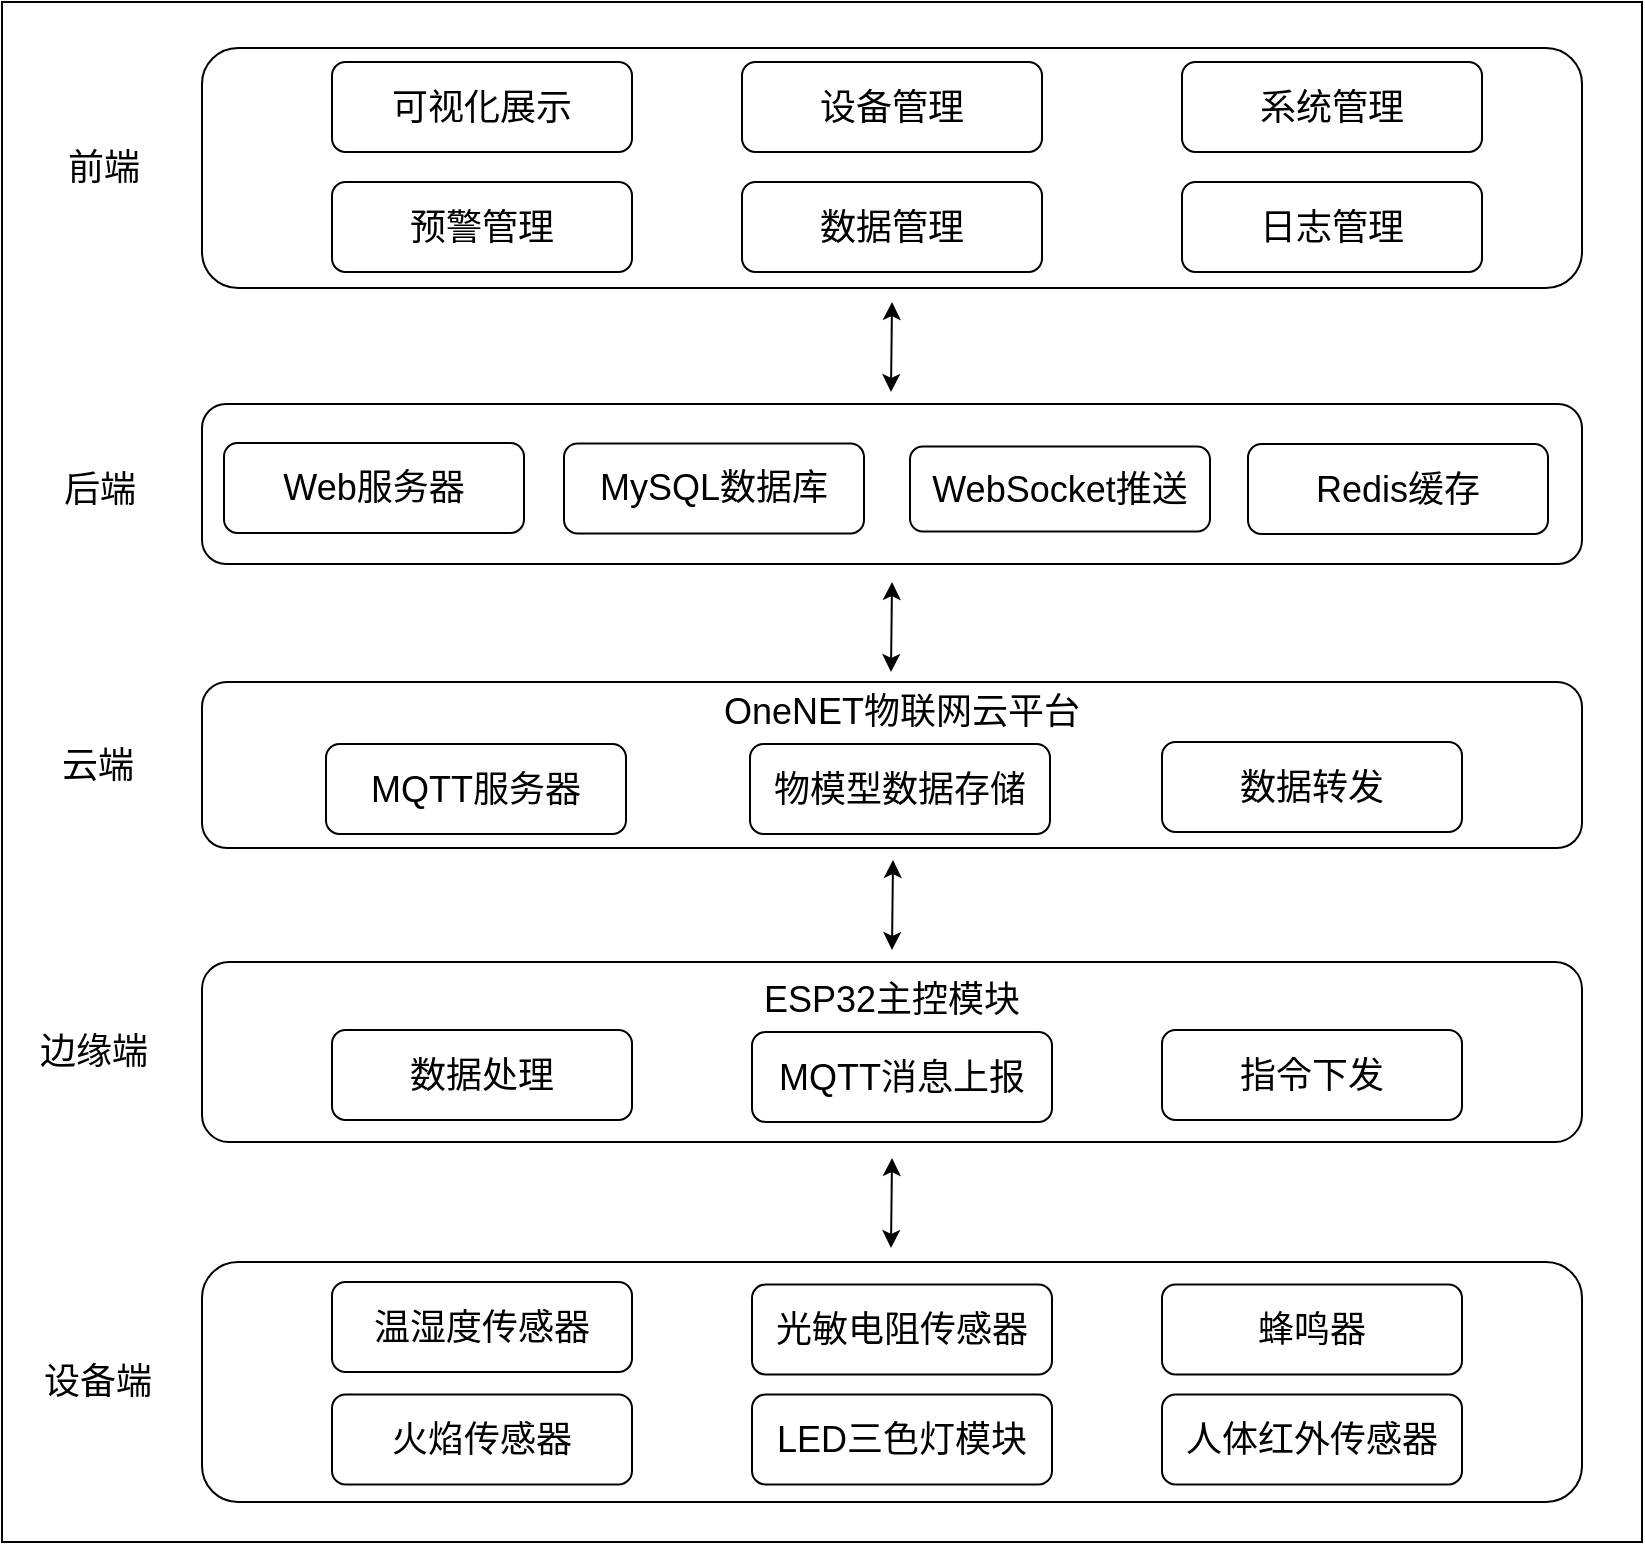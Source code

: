 <mxfile version="27.0.3">
  <diagram name="第 1 页" id="ZbcOY65-sDuQXQ3uLkRv">
    <mxGraphModel dx="2327" dy="1995" grid="1" gridSize="10" guides="1" tooltips="1" connect="1" arrows="1" fold="1" page="1" pageScale="1" pageWidth="827" pageHeight="1169" math="0" shadow="0">
      <root>
        <mxCell id="0" />
        <mxCell id="1" parent="0" />
        <mxCell id="wmgBXDKQRaq-loNeCHvl-1" value="" style="rounded=0;whiteSpace=wrap;html=1;" parent="1" vertex="1">
          <mxGeometry x="-230" y="-30" width="820" height="770" as="geometry" />
        </mxCell>
        <mxCell id="wmgBXDKQRaq-loNeCHvl-4" value="" style="rounded=1;whiteSpace=wrap;html=1;" parent="1" vertex="1">
          <mxGeometry x="-130" y="600" width="690" height="120" as="geometry" />
        </mxCell>
        <mxCell id="wmgBXDKQRaq-loNeCHvl-5" value="" style="rounded=1;whiteSpace=wrap;html=1;" parent="1" vertex="1">
          <mxGeometry x="-130" y="450" width="690" height="90" as="geometry" />
        </mxCell>
        <mxCell id="wmgBXDKQRaq-loNeCHvl-6" value="" style="rounded=1;whiteSpace=wrap;html=1;" parent="1" vertex="1">
          <mxGeometry x="-130" y="310" width="690" height="83" as="geometry" />
        </mxCell>
        <mxCell id="wmgBXDKQRaq-loNeCHvl-7" value="" style="rounded=1;whiteSpace=wrap;html=1;" parent="1" vertex="1">
          <mxGeometry x="-130" y="171" width="690" height="80" as="geometry" />
        </mxCell>
        <mxCell id="wmgBXDKQRaq-loNeCHvl-8" value="" style="rounded=1;whiteSpace=wrap;html=1;" parent="1" vertex="1">
          <mxGeometry x="-130" y="-7" width="690" height="120" as="geometry" />
        </mxCell>
        <mxCell id="wmgBXDKQRaq-loNeCHvl-9" value="&lt;font style=&quot;font-size: 18px;&quot;&gt;设备端&lt;/font&gt;" style="text;html=1;align=center;verticalAlign=middle;whiteSpace=wrap;rounded=0;" parent="1" vertex="1">
          <mxGeometry x="-212" y="645" width="60" height="30" as="geometry" />
        </mxCell>
        <mxCell id="wmgBXDKQRaq-loNeCHvl-10" value="&lt;font style=&quot;font-size: 18px;&quot;&gt;边缘端&lt;/font&gt;" style="text;html=1;align=center;verticalAlign=middle;whiteSpace=wrap;rounded=0;" parent="1" vertex="1">
          <mxGeometry x="-214" y="480" width="60" height="30" as="geometry" />
        </mxCell>
        <mxCell id="wmgBXDKQRaq-loNeCHvl-11" value="&lt;font style=&quot;font-size: 18px;&quot;&gt;云端&lt;/font&gt;" style="text;html=1;align=center;verticalAlign=middle;whiteSpace=wrap;rounded=0;" parent="1" vertex="1">
          <mxGeometry x="-212" y="336.5" width="60" height="30" as="geometry" />
        </mxCell>
        <mxCell id="wmgBXDKQRaq-loNeCHvl-12" value="&lt;font style=&quot;font-size: 18px;&quot;&gt;后端&lt;/font&gt;" style="text;html=1;align=center;verticalAlign=middle;whiteSpace=wrap;rounded=0;" parent="1" vertex="1">
          <mxGeometry x="-211" y="198.5" width="60" height="30" as="geometry" />
        </mxCell>
        <mxCell id="wmgBXDKQRaq-loNeCHvl-13" value="&lt;font style=&quot;font-size: 18px;&quot;&gt;前端&lt;/font&gt;" style="text;html=1;align=center;verticalAlign=middle;whiteSpace=wrap;rounded=0;" parent="1" vertex="1">
          <mxGeometry x="-209" y="38" width="60" height="30" as="geometry" />
        </mxCell>
        <mxCell id="wmgBXDKQRaq-loNeCHvl-17" value="&lt;font style=&quot;font-size: 18px;&quot; face=&quot;Helvetica&quot;&gt;火焰传感器&lt;/font&gt;" style="rounded=1;whiteSpace=wrap;html=1;" parent="1" vertex="1">
          <mxGeometry x="-65" y="666.25" width="150" height="45" as="geometry" />
        </mxCell>
        <mxCell id="wmgBXDKQRaq-loNeCHvl-18" value="&lt;font style=&quot;&quot;&gt;&lt;font style=&quot;font-size: 18px;&quot;&gt;温湿度传感器&lt;/font&gt;&lt;/font&gt;" style="rounded=1;whiteSpace=wrap;html=1;" parent="1" vertex="1">
          <mxGeometry x="-65" y="610" width="150" height="45" as="geometry" />
        </mxCell>
        <mxCell id="wmgBXDKQRaq-loNeCHvl-20" value="&lt;font style=&quot;font-size: 18px;&quot; face=&quot;Helvetica&quot;&gt;光敏电阻传感器&lt;/font&gt;" style="rounded=1;whiteSpace=wrap;html=1;" parent="1" vertex="1">
          <mxGeometry x="145" y="611.25" width="150" height="45" as="geometry" />
        </mxCell>
        <mxCell id="wmgBXDKQRaq-loNeCHvl-21" value="&lt;font style=&quot;font-size: 18px;&quot; face=&quot;Helvetica&quot;&gt;蜂鸣器&lt;/font&gt;" style="rounded=1;whiteSpace=wrap;html=1;" parent="1" vertex="1">
          <mxGeometry x="350" y="611.25" width="150" height="45" as="geometry" />
        </mxCell>
        <mxCell id="wmgBXDKQRaq-loNeCHvl-22" value="&lt;font style=&quot;font-size: 18px;&quot; face=&quot;Helvetica&quot;&gt;人体红外传感器&lt;/font&gt;" style="rounded=1;whiteSpace=wrap;html=1;" parent="1" vertex="1">
          <mxGeometry x="350" y="666.25" width="150" height="45" as="geometry" />
        </mxCell>
        <mxCell id="wmgBXDKQRaq-loNeCHvl-23" value="&lt;font style=&quot;font-size: 18px;&quot; face=&quot;Helvetica&quot;&gt;LED三色灯模块&lt;/font&gt;" style="rounded=1;whiteSpace=wrap;html=1;" parent="1" vertex="1">
          <mxGeometry x="145" y="666.25" width="150" height="45" as="geometry" />
        </mxCell>
        <mxCell id="wmgBXDKQRaq-loNeCHvl-26" value="" style="endArrow=classic;startArrow=classic;html=1;rounded=0;" parent="1" edge="1">
          <mxGeometry width="50" height="50" relative="1" as="geometry">
            <mxPoint x="214.5" y="593" as="sourcePoint" />
            <mxPoint x="215" y="548" as="targetPoint" />
          </mxGeometry>
        </mxCell>
        <mxCell id="wmgBXDKQRaq-loNeCHvl-27" value="&lt;font style=&quot;font-size: 18px;&quot;&gt;ESP32主控模块&lt;/font&gt;" style="text;html=1;align=center;verticalAlign=middle;whiteSpace=wrap;rounded=0;" parent="1" vertex="1">
          <mxGeometry x="135" y="454" width="160" height="30" as="geometry" />
        </mxCell>
        <mxCell id="wmgBXDKQRaq-loNeCHvl-28" value="&lt;font style=&quot;font-size: 18px;&quot;&gt;数据处理&lt;/font&gt;" style="rounded=1;whiteSpace=wrap;html=1;" parent="1" vertex="1">
          <mxGeometry x="-65" y="484" width="150" height="45" as="geometry" />
        </mxCell>
        <mxCell id="wmgBXDKQRaq-loNeCHvl-29" value="&lt;font style=&quot;font-size: 18px;&quot;&gt;指令下发&lt;/font&gt;" style="rounded=1;whiteSpace=wrap;html=1;" parent="1" vertex="1">
          <mxGeometry x="350" y="484" width="150" height="45" as="geometry" />
        </mxCell>
        <mxCell id="wmgBXDKQRaq-loNeCHvl-30" value="&lt;font style=&quot;font-size: 18px;&quot;&gt;MQTT消息上报&lt;/font&gt;" style="rounded=1;whiteSpace=wrap;html=1;" parent="1" vertex="1">
          <mxGeometry x="145" y="485" width="150" height="45" as="geometry" />
        </mxCell>
        <mxCell id="wmgBXDKQRaq-loNeCHvl-31" value="&lt;font style=&quot;font-size: 18px;&quot;&gt;OneNET物联网云平台&lt;/font&gt;" style="text;html=1;align=center;verticalAlign=middle;whiteSpace=wrap;rounded=0;" parent="1" vertex="1">
          <mxGeometry x="120" y="310" width="200" height="30" as="geometry" />
        </mxCell>
        <mxCell id="wmgBXDKQRaq-loNeCHvl-32" value="&lt;font style=&quot;font-size: 18px;&quot;&gt;MQTT服务器&lt;/font&gt;" style="rounded=1;whiteSpace=wrap;html=1;" parent="1" vertex="1">
          <mxGeometry x="-68" y="341" width="150" height="45" as="geometry" />
        </mxCell>
        <mxCell id="wmgBXDKQRaq-loNeCHvl-33" value="&lt;font style=&quot;font-size: 18px;&quot;&gt;数据转发&lt;/font&gt;" style="rounded=1;whiteSpace=wrap;html=1;" parent="1" vertex="1">
          <mxGeometry x="350" y="340" width="150" height="45" as="geometry" />
        </mxCell>
        <mxCell id="wmgBXDKQRaq-loNeCHvl-34" value="&lt;font style=&quot;font-size: 18px;&quot;&gt;物模型数据存储&lt;/font&gt;" style="rounded=1;whiteSpace=wrap;html=1;" parent="1" vertex="1">
          <mxGeometry x="144" y="341" width="150" height="45" as="geometry" />
        </mxCell>
        <mxCell id="wmgBXDKQRaq-loNeCHvl-36" value="&lt;font style=&quot;font-size: 18px;&quot;&gt;Web服务器&lt;/font&gt;" style="rounded=1;whiteSpace=wrap;html=1;" parent="1" vertex="1">
          <mxGeometry x="-119" y="190.5" width="150" height="45" as="geometry" />
        </mxCell>
        <mxCell id="wmgBXDKQRaq-loNeCHvl-39" value="&lt;font style=&quot;font-size: 18px;&quot;&gt;MySQL数据库&lt;/font&gt;" style="rounded=1;whiteSpace=wrap;html=1;" parent="1" vertex="1">
          <mxGeometry x="51" y="190.75" width="150" height="45" as="geometry" />
        </mxCell>
        <mxCell id="wmgBXDKQRaq-loNeCHvl-40" value="&lt;font style=&quot;font-size: 18px;&quot;&gt;Redis缓存&lt;/font&gt;" style="rounded=1;whiteSpace=wrap;html=1;" parent="1" vertex="1">
          <mxGeometry x="393" y="191" width="150" height="45" as="geometry" />
        </mxCell>
        <mxCell id="wmgBXDKQRaq-loNeCHvl-42" value="&lt;font style=&quot;font-size: 18px;&quot;&gt;可视化展示&lt;/font&gt;" style="rounded=1;whiteSpace=wrap;html=1;" parent="1" vertex="1">
          <mxGeometry x="-65" width="150" height="45" as="geometry" />
        </mxCell>
        <mxCell id="wmgBXDKQRaq-loNeCHvl-43" value="&lt;font style=&quot;font-size: 18px;&quot;&gt;预警管理&lt;/font&gt;" style="rounded=1;whiteSpace=wrap;html=1;" parent="1" vertex="1">
          <mxGeometry x="-65" y="60" width="150" height="45" as="geometry" />
        </mxCell>
        <mxCell id="wmgBXDKQRaq-loNeCHvl-44" value="&lt;font style=&quot;font-size: 18px;&quot;&gt;设备管理&lt;/font&gt;" style="rounded=1;whiteSpace=wrap;html=1;" parent="1" vertex="1">
          <mxGeometry x="140" width="150" height="45" as="geometry" />
        </mxCell>
        <mxCell id="wmgBXDKQRaq-loNeCHvl-45" value="&lt;font style=&quot;font-size: 18px;&quot;&gt;数据管理&lt;/font&gt;" style="rounded=1;whiteSpace=wrap;html=1;" parent="1" vertex="1">
          <mxGeometry x="140" y="60" width="150" height="45" as="geometry" />
        </mxCell>
        <mxCell id="wmgBXDKQRaq-loNeCHvl-47" value="&lt;font style=&quot;font-size: 18px;&quot;&gt;WebSocket推送&lt;/font&gt;" style="rounded=1;whiteSpace=wrap;html=1;" parent="1" vertex="1">
          <mxGeometry x="224" y="192.25" width="150" height="42.5" as="geometry" />
        </mxCell>
        <mxCell id="wmgBXDKQRaq-loNeCHvl-48" value="&lt;font style=&quot;font-size: 18px;&quot;&gt;系统管理&lt;/font&gt;" style="rounded=1;whiteSpace=wrap;html=1;" parent="1" vertex="1">
          <mxGeometry x="360" width="150" height="45" as="geometry" />
        </mxCell>
        <mxCell id="wmgBXDKQRaq-loNeCHvl-49" value="&lt;font style=&quot;font-size: 18px;&quot;&gt;日志管理&lt;/font&gt;" style="rounded=1;whiteSpace=wrap;html=1;" parent="1" vertex="1">
          <mxGeometry x="360" y="60" width="150" height="45" as="geometry" />
        </mxCell>
        <mxCell id="wmgBXDKQRaq-loNeCHvl-52" value="" style="endArrow=classic;startArrow=classic;html=1;rounded=0;" parent="1" edge="1">
          <mxGeometry width="50" height="50" relative="1" as="geometry">
            <mxPoint x="215" y="444" as="sourcePoint" />
            <mxPoint x="215.5" y="399" as="targetPoint" />
          </mxGeometry>
        </mxCell>
        <mxCell id="wmgBXDKQRaq-loNeCHvl-54" value="" style="endArrow=classic;startArrow=classic;html=1;rounded=0;" parent="1" edge="1">
          <mxGeometry width="50" height="50" relative="1" as="geometry">
            <mxPoint x="214.5" y="305" as="sourcePoint" />
            <mxPoint x="215" y="260" as="targetPoint" />
          </mxGeometry>
        </mxCell>
        <mxCell id="wmgBXDKQRaq-loNeCHvl-57" value="" style="endArrow=classic;startArrow=classic;html=1;rounded=0;" parent="1" edge="1">
          <mxGeometry width="50" height="50" relative="1" as="geometry">
            <mxPoint x="214.5" y="165" as="sourcePoint" />
            <mxPoint x="215" y="120" as="targetPoint" />
          </mxGeometry>
        </mxCell>
      </root>
    </mxGraphModel>
  </diagram>
</mxfile>
